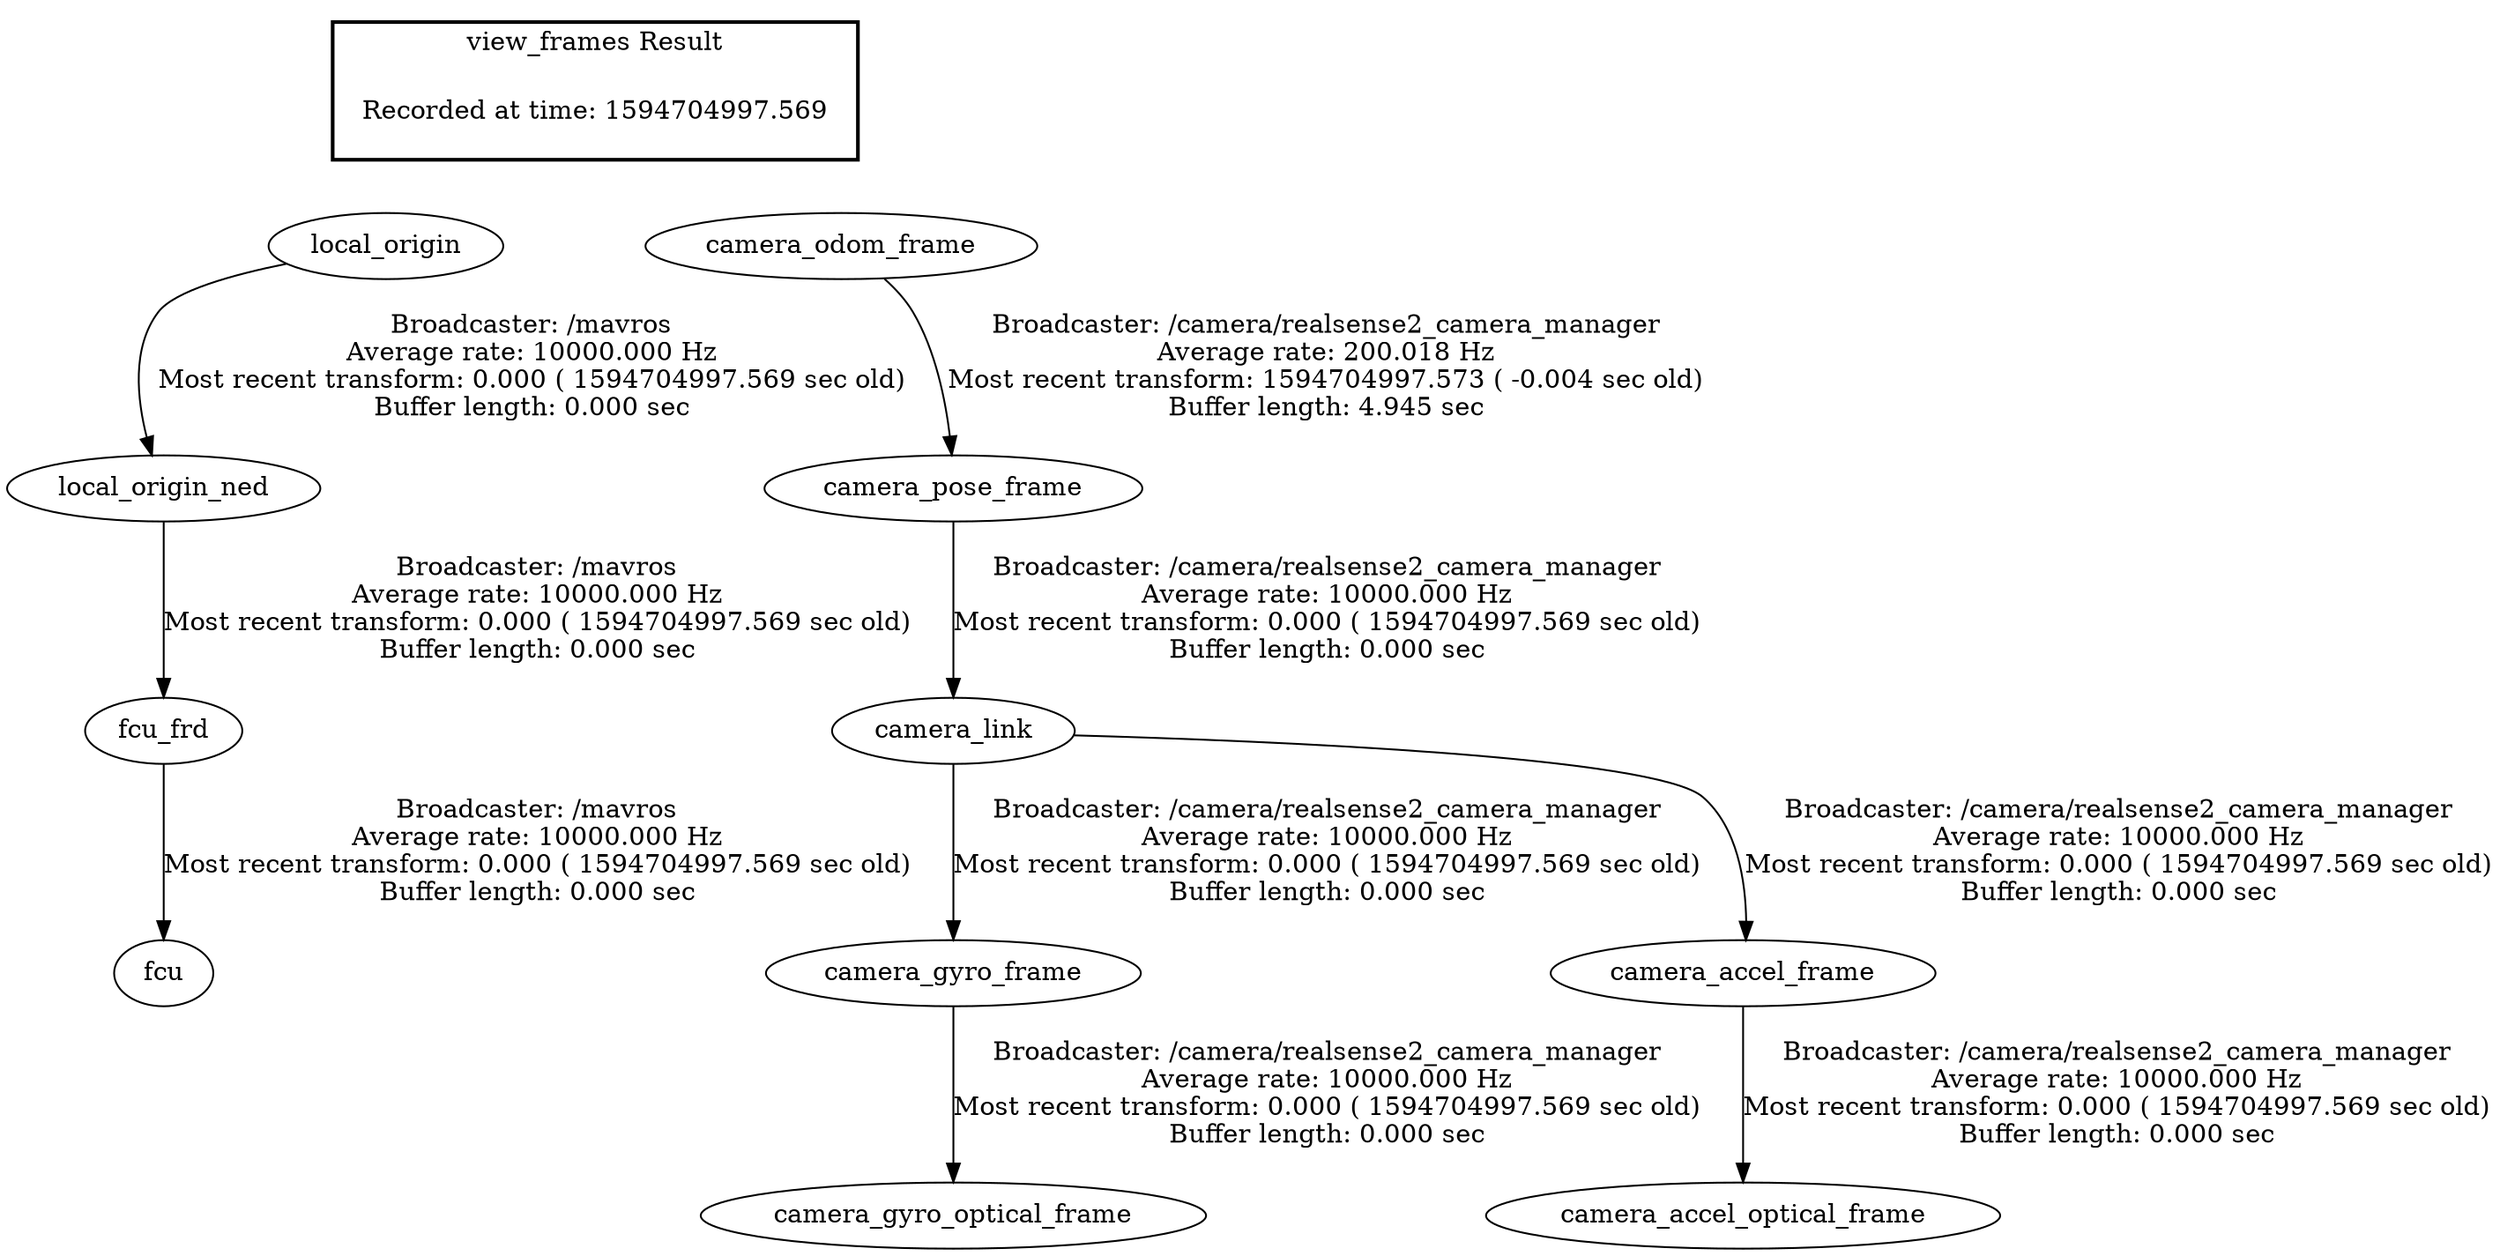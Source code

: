 digraph G {
"local_origin" -> "local_origin_ned"[label="Broadcaster: /mavros\nAverage rate: 10000.000 Hz\nMost recent transform: 0.000 ( 1594704997.569 sec old)\nBuffer length: 0.000 sec\n"];
"local_origin_ned" -> "fcu_frd"[label="Broadcaster: /mavros\nAverage rate: 10000.000 Hz\nMost recent transform: 0.000 ( 1594704997.569 sec old)\nBuffer length: 0.000 sec\n"];
"fcu_frd" -> "fcu"[label="Broadcaster: /mavros\nAverage rate: 10000.000 Hz\nMost recent transform: 0.000 ( 1594704997.569 sec old)\nBuffer length: 0.000 sec\n"];
"camera_odom_frame" -> "camera_pose_frame"[label="Broadcaster: /camera/realsense2_camera_manager\nAverage rate: 200.018 Hz\nMost recent transform: 1594704997.573 ( -0.004 sec old)\nBuffer length: 4.945 sec\n"];
"camera_link" -> "camera_gyro_frame"[label="Broadcaster: /camera/realsense2_camera_manager\nAverage rate: 10000.000 Hz\nMost recent transform: 0.000 ( 1594704997.569 sec old)\nBuffer length: 0.000 sec\n"];
"camera_pose_frame" -> "camera_link"[label="Broadcaster: /camera/realsense2_camera_manager\nAverage rate: 10000.000 Hz\nMost recent transform: 0.000 ( 1594704997.569 sec old)\nBuffer length: 0.000 sec\n"];
"camera_gyro_frame" -> "camera_gyro_optical_frame"[label="Broadcaster: /camera/realsense2_camera_manager\nAverage rate: 10000.000 Hz\nMost recent transform: 0.000 ( 1594704997.569 sec old)\nBuffer length: 0.000 sec\n"];
"camera_link" -> "camera_accel_frame"[label="Broadcaster: /camera/realsense2_camera_manager\nAverage rate: 10000.000 Hz\nMost recent transform: 0.000 ( 1594704997.569 sec old)\nBuffer length: 0.000 sec\n"];
"camera_accel_frame" -> "camera_accel_optical_frame"[label="Broadcaster: /camera/realsense2_camera_manager\nAverage rate: 10000.000 Hz\nMost recent transform: 0.000 ( 1594704997.569 sec old)\nBuffer length: 0.000 sec\n"];
edge [style=invis];
 subgraph cluster_legend { style=bold; color=black; label ="view_frames Result";
"Recorded at time: 1594704997.569"[ shape=plaintext ] ;
 }->"local_origin";
edge [style=invis];
 subgraph cluster_legend { style=bold; color=black; label ="view_frames Result";
"Recorded at time: 1594704997.569"[ shape=plaintext ] ;
 }->"camera_odom_frame";
}